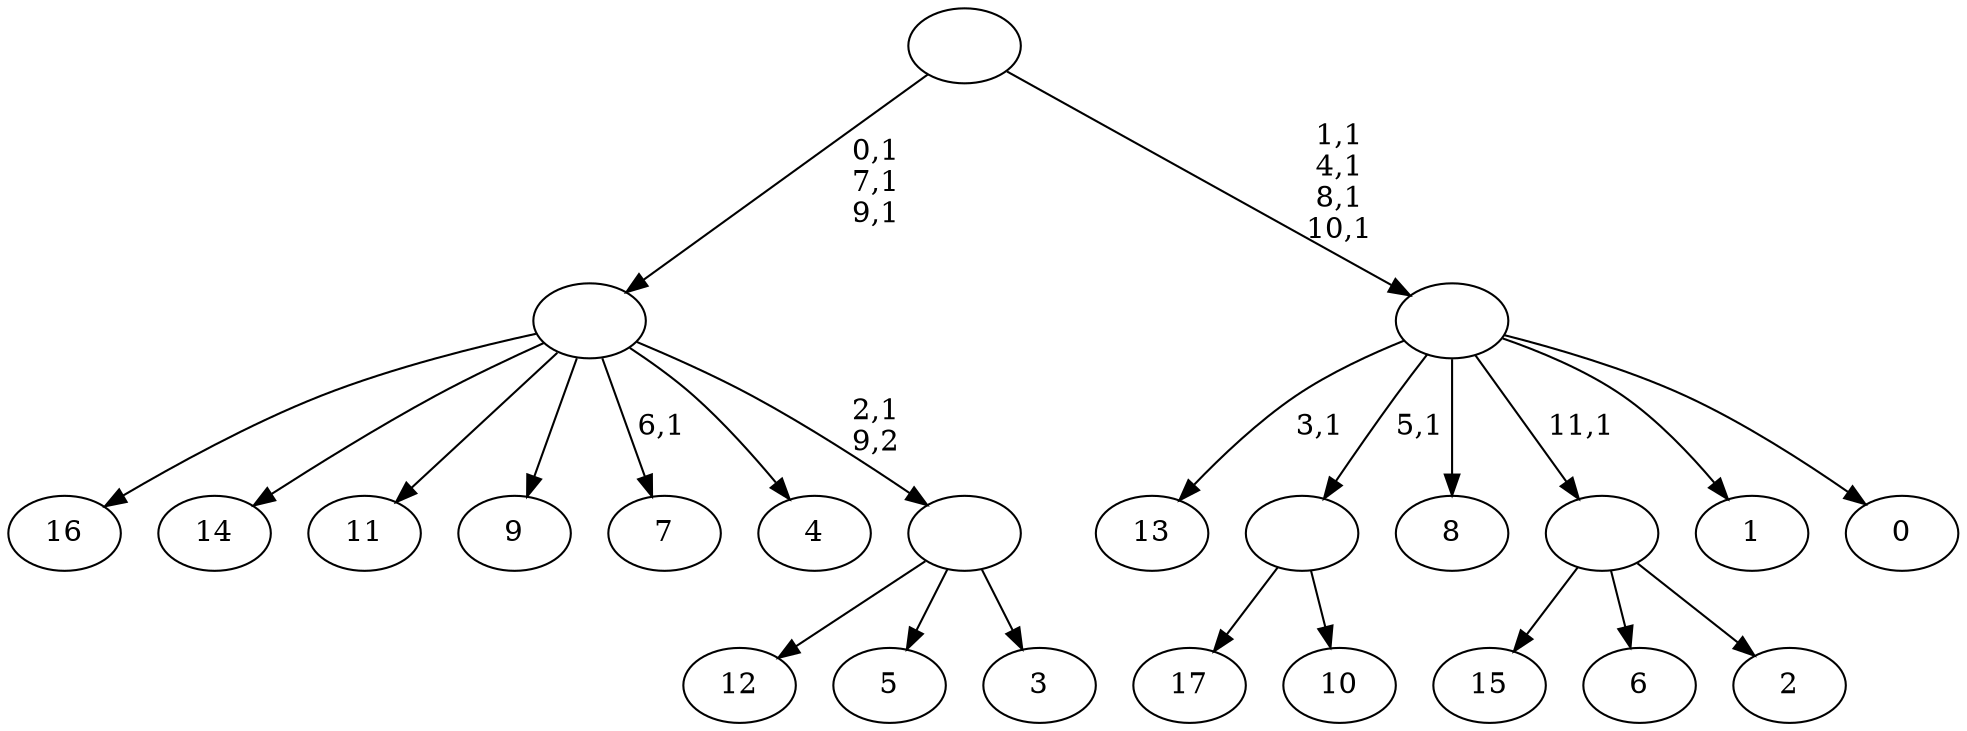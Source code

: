 digraph T {
	30 [label="17"]
	29 [label="16"]
	28 [label="15"]
	27 [label="14"]
	26 [label="13"]
	24 [label="12"]
	23 [label="11"]
	22 [label="10"]
	21 [label=""]
	20 [label="9"]
	19 [label="8"]
	18 [label="7"]
	16 [label="6"]
	15 [label="5"]
	14 [label="4"]
	13 [label="3"]
	12 [label=""]
	11 [label=""]
	8 [label="2"]
	7 [label=""]
	6 [label="1"]
	5 [label="0"]
	4 [label=""]
	0 [label=""]
	21 -> 30 [label=""]
	21 -> 22 [label=""]
	12 -> 24 [label=""]
	12 -> 15 [label=""]
	12 -> 13 [label=""]
	11 -> 18 [label="6,1"]
	11 -> 29 [label=""]
	11 -> 27 [label=""]
	11 -> 23 [label=""]
	11 -> 20 [label=""]
	11 -> 14 [label=""]
	11 -> 12 [label="2,1\n9,2"]
	7 -> 28 [label=""]
	7 -> 16 [label=""]
	7 -> 8 [label=""]
	4 -> 26 [label="3,1"]
	4 -> 21 [label="5,1"]
	4 -> 19 [label=""]
	4 -> 7 [label="11,1"]
	4 -> 6 [label=""]
	4 -> 5 [label=""]
	0 -> 4 [label="1,1\n4,1\n8,1\n10,1"]
	0 -> 11 [label="0,1\n7,1\n9,1"]
}
